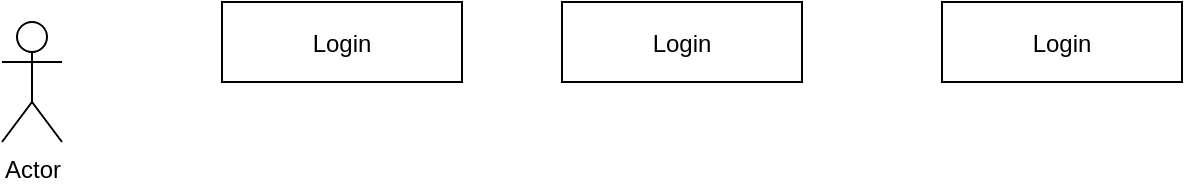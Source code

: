 <mxfile>
    <diagram id="xaKh8GbzfBadFhBFje0c" name="Página-1">
        <mxGraphModel dx="1386" dy="731" grid="1" gridSize="10" guides="1" tooltips="1" connect="1" arrows="1" fold="1" page="1" pageScale="1" pageWidth="827" pageHeight="1169" math="0" shadow="0">
            <root>
                <mxCell id="0"/>
                <mxCell id="1" parent="0"/>
                <mxCell id="2" value="Actor" style="shape=umlActor;verticalLabelPosition=bottom;verticalAlign=top;html=1;" vertex="1" parent="1">
                    <mxGeometry x="60" y="60" width="30" height="60" as="geometry"/>
                </mxCell>
                <mxCell id="3" value="Login" style="fontStyle=0;" vertex="1" parent="1">
                    <mxGeometry x="170" y="50" width="120" height="40" as="geometry"/>
                </mxCell>
                <mxCell id="4" value="Login" style="fontStyle=0;" vertex="1" parent="1">
                    <mxGeometry x="340" y="50" width="120" height="40" as="geometry"/>
                </mxCell>
                <mxCell id="5" value="Login" style="fontStyle=0;" vertex="1" parent="1">
                    <mxGeometry x="530" y="50" width="120" height="40" as="geometry"/>
                </mxCell>
            </root>
        </mxGraphModel>
    </diagram>
</mxfile>